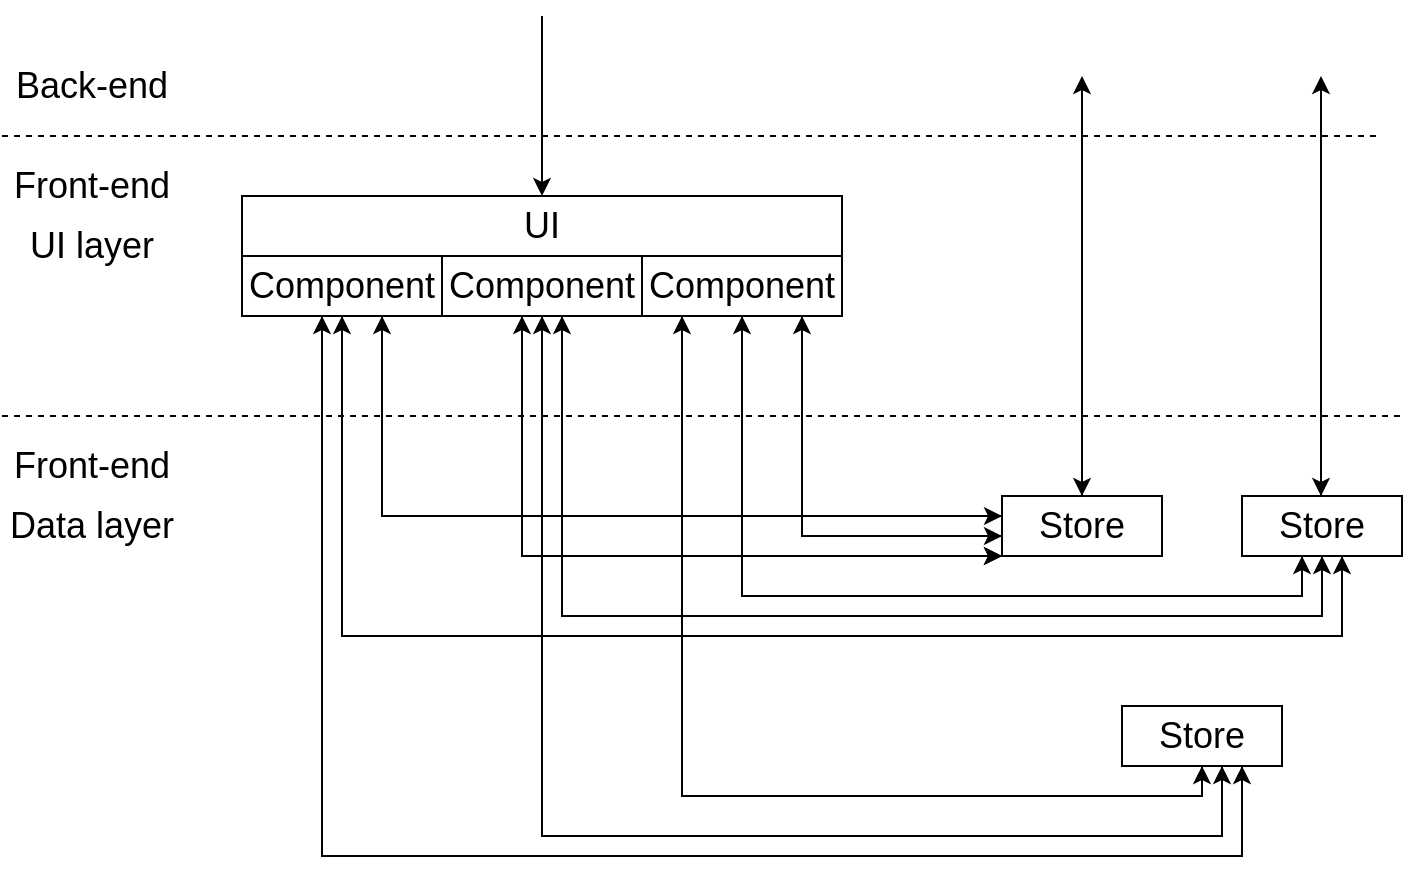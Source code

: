 <mxfile version="20.3.0" type="device"><diagram id="WWmHuTSvxTs2fTyWWiS5" name="Page-1"><mxGraphModel dx="981" dy="624" grid="1" gridSize="10" guides="1" tooltips="1" connect="1" arrows="1" fold="1" page="1" pageScale="1" pageWidth="850" pageHeight="1100" math="0" shadow="0"><root><mxCell id="0"/><mxCell id="1" parent="0"/><mxCell id="U5smv_vHdtkA6mjVoCkT-1" value="" style="endArrow=none;dashed=1;html=1;rounded=0;" parent="1" edge="1"><mxGeometry width="50" height="50" relative="1" as="geometry"><mxPoint x="140" y="250" as="sourcePoint"/><mxPoint x="830" y="250" as="targetPoint"/></mxGeometry></mxCell><mxCell id="U5smv_vHdtkA6mjVoCkT-2" value="Back-end" style="text;html=1;strokeColor=none;fillColor=none;align=center;verticalAlign=middle;whiteSpace=wrap;rounded=0;fontSize=18;" parent="1" vertex="1"><mxGeometry x="140" y="210" width="90" height="30" as="geometry"/></mxCell><mxCell id="U5smv_vHdtkA6mjVoCkT-4" value="" style="endArrow=classic;html=1;rounded=0;fontSize=18;" parent="1" target="U5smv_vHdtkA6mjVoCkT-6" edge="1"><mxGeometry width="50" height="50" relative="1" as="geometry"><mxPoint x="410" y="190" as="sourcePoint"/><mxPoint x="435" y="280" as="targetPoint"/></mxGeometry></mxCell><mxCell id="U5smv_vHdtkA6mjVoCkT-6" value="UI" style="rounded=0;whiteSpace=wrap;html=1;fontSize=18;" parent="1" vertex="1"><mxGeometry x="260" y="280" width="300" height="30" as="geometry"/></mxCell><mxCell id="U5smv_vHdtkA6mjVoCkT-9" value="Front-end" style="text;html=1;strokeColor=none;fillColor=none;align=center;verticalAlign=middle;whiteSpace=wrap;rounded=0;fontSize=18;" parent="1" vertex="1"><mxGeometry x="140" y="260" width="90" height="30" as="geometry"/></mxCell><mxCell id="l3m3ihCRVix5unINBIPQ-8" style="edgeStyle=orthogonalEdgeStyle;rounded=0;orthogonalLoop=1;jettySize=auto;html=1;" parent="1" edge="1"><mxGeometry relative="1" as="geometry"><mxPoint x="680" y="220" as="targetPoint"/><Array as="points"><mxPoint x="680" y="340"/><mxPoint x="680" y="340"/></Array><mxPoint x="680" y="430" as="sourcePoint"/></mxGeometry></mxCell><mxCell id="l3m3ihCRVix5unINBIPQ-4" value="" style="endArrow=none;dashed=1;html=1;rounded=0;" parent="1" edge="1"><mxGeometry width="50" height="50" relative="1" as="geometry"><mxPoint x="140" y="390" as="sourcePoint"/><mxPoint x="840" y="390" as="targetPoint"/></mxGeometry></mxCell><mxCell id="l3m3ihCRVix5unINBIPQ-9" style="edgeStyle=orthogonalEdgeStyle;rounded=0;orthogonalLoop=1;jettySize=auto;html=1;" parent="1" edge="1"><mxGeometry relative="1" as="geometry"><mxPoint x="680" y="430" as="targetPoint"/><mxPoint x="680" y="240" as="sourcePoint"/><Array as="points"><mxPoint x="680" y="240"/></Array></mxGeometry></mxCell><mxCell id="iDtpndBPE8QMNVC3PvXf-18" style="edgeStyle=orthogonalEdgeStyle;rounded=0;orthogonalLoop=1;jettySize=auto;html=1;" parent="1" source="l3m3ihCRVix5unINBIPQ-14" target="iDtpndBPE8QMNVC3PvXf-14" edge="1"><mxGeometry relative="1" as="geometry"><Array as="points"><mxPoint x="330" y="440"/></Array></mxGeometry></mxCell><mxCell id="yu06fLsL27g3tvefPh7O-12" style="edgeStyle=orthogonalEdgeStyle;rounded=0;orthogonalLoop=1;jettySize=auto;html=1;" edge="1" parent="1" source="l3m3ihCRVix5unINBIPQ-14" target="yu06fLsL27g3tvefPh7O-6"><mxGeometry relative="1" as="geometry"><Array as="points"><mxPoint x="300" y="610"/><mxPoint x="760" y="610"/></Array></mxGeometry></mxCell><mxCell id="yu06fLsL27g3tvefPh7O-27" style="edgeStyle=orthogonalEdgeStyle;rounded=0;orthogonalLoop=1;jettySize=auto;html=1;" edge="1" parent="1" source="l3m3ihCRVix5unINBIPQ-14" target="iDtpndBPE8QMNVC3PvXf-17"><mxGeometry relative="1" as="geometry"><Array as="points"><mxPoint x="310" y="500"/><mxPoint x="810" y="500"/></Array></mxGeometry></mxCell><mxCell id="l3m3ihCRVix5unINBIPQ-14" value="Component" style="rounded=0;whiteSpace=wrap;html=1;fontSize=18;" parent="1" vertex="1"><mxGeometry x="260" y="310" width="100" height="30" as="geometry"/></mxCell><mxCell id="iDtpndBPE8QMNVC3PvXf-19" style="edgeStyle=orthogonalEdgeStyle;rounded=0;orthogonalLoop=1;jettySize=auto;html=1;" parent="1" source="l3m3ihCRVix5unINBIPQ-16" target="iDtpndBPE8QMNVC3PvXf-14" edge="1"><mxGeometry relative="1" as="geometry"><Array as="points"><mxPoint x="400" y="460"/></Array></mxGeometry></mxCell><mxCell id="yu06fLsL27g3tvefPh7O-11" style="edgeStyle=orthogonalEdgeStyle;rounded=0;orthogonalLoop=1;jettySize=auto;html=1;" edge="1" parent="1" source="l3m3ihCRVix5unINBIPQ-16" target="yu06fLsL27g3tvefPh7O-6"><mxGeometry relative="1" as="geometry"><Array as="points"><mxPoint x="410" y="600"/><mxPoint x="750" y="600"/></Array></mxGeometry></mxCell><mxCell id="yu06fLsL27g3tvefPh7O-18" style="edgeStyle=orthogonalEdgeStyle;rounded=0;orthogonalLoop=1;jettySize=auto;html=1;" edge="1" parent="1" source="l3m3ihCRVix5unINBIPQ-16" target="iDtpndBPE8QMNVC3PvXf-14"><mxGeometry relative="1" as="geometry"><Array as="points"><mxPoint x="400" y="460"/></Array></mxGeometry></mxCell><mxCell id="yu06fLsL27g3tvefPh7O-25" style="edgeStyle=orthogonalEdgeStyle;rounded=0;orthogonalLoop=1;jettySize=auto;html=1;" edge="1" parent="1" source="l3m3ihCRVix5unINBIPQ-16" target="iDtpndBPE8QMNVC3PvXf-17"><mxGeometry relative="1" as="geometry"><Array as="points"><mxPoint x="420" y="490"/><mxPoint x="800" y="490"/></Array></mxGeometry></mxCell><mxCell id="l3m3ihCRVix5unINBIPQ-16" value="Component" style="rounded=0;whiteSpace=wrap;html=1;fontSize=18;" parent="1" vertex="1"><mxGeometry x="360" y="310" width="100" height="30" as="geometry"/></mxCell><mxCell id="iDtpndBPE8QMNVC3PvXf-23" style="edgeStyle=orthogonalEdgeStyle;rounded=0;orthogonalLoop=1;jettySize=auto;html=1;" parent="1" source="l3m3ihCRVix5unINBIPQ-17" target="iDtpndBPE8QMNVC3PvXf-17" edge="1"><mxGeometry relative="1" as="geometry"><Array as="points"><mxPoint x="510" y="480"/><mxPoint x="790" y="480"/></Array></mxGeometry></mxCell><mxCell id="yu06fLsL27g3tvefPh7O-10" style="edgeStyle=orthogonalEdgeStyle;rounded=0;orthogonalLoop=1;jettySize=auto;html=1;entryX=0.5;entryY=1;entryDx=0;entryDy=0;" edge="1" parent="1" source="l3m3ihCRVix5unINBIPQ-17" target="yu06fLsL27g3tvefPh7O-6"><mxGeometry relative="1" as="geometry"><Array as="points"><mxPoint x="480" y="580"/><mxPoint x="740" y="580"/></Array></mxGeometry></mxCell><mxCell id="yu06fLsL27g3tvefPh7O-19" style="edgeStyle=orthogonalEdgeStyle;rounded=0;orthogonalLoop=1;jettySize=auto;html=1;" edge="1" parent="1" source="l3m3ihCRVix5unINBIPQ-17" target="iDtpndBPE8QMNVC3PvXf-14"><mxGeometry relative="1" as="geometry"><Array as="points"><mxPoint x="540" y="450"/></Array></mxGeometry></mxCell><mxCell id="l3m3ihCRVix5unINBIPQ-17" value="Component" style="rounded=0;whiteSpace=wrap;html=1;fontSize=18;" parent="1" vertex="1"><mxGeometry x="460" y="310" width="100" height="30" as="geometry"/></mxCell><mxCell id="l3m3ihCRVix5unINBIPQ-25" value="UI layer" style="text;html=1;strokeColor=none;fillColor=none;align=center;verticalAlign=middle;whiteSpace=wrap;rounded=0;fontSize=18;" parent="1" vertex="1"><mxGeometry x="140" y="290" width="90" height="30" as="geometry"/></mxCell><mxCell id="l3m3ihCRVix5unINBIPQ-26" value="Data layer" style="text;html=1;strokeColor=none;fillColor=none;align=center;verticalAlign=middle;whiteSpace=wrap;rounded=0;fontSize=18;" parent="1" vertex="1"><mxGeometry x="140" y="430" width="90" height="30" as="geometry"/></mxCell><mxCell id="l3m3ihCRVix5unINBIPQ-27" value="Front-end" style="text;html=1;strokeColor=none;fillColor=none;align=center;verticalAlign=middle;whiteSpace=wrap;rounded=0;fontSize=18;" parent="1" vertex="1"><mxGeometry x="140" y="400" width="90" height="30" as="geometry"/></mxCell><mxCell id="yu06fLsL27g3tvefPh7O-3" style="edgeStyle=orthogonalEdgeStyle;rounded=0;orthogonalLoop=1;jettySize=auto;html=1;" edge="1" parent="1" source="iDtpndBPE8QMNVC3PvXf-14" target="l3m3ihCRVix5unINBIPQ-14"><mxGeometry relative="1" as="geometry"><Array as="points"><mxPoint x="330" y="440"/></Array></mxGeometry></mxCell><mxCell id="yu06fLsL27g3tvefPh7O-4" style="edgeStyle=orthogonalEdgeStyle;rounded=0;orthogonalLoop=1;jettySize=auto;html=1;" edge="1" parent="1" source="iDtpndBPE8QMNVC3PvXf-14" target="l3m3ihCRVix5unINBIPQ-16"><mxGeometry relative="1" as="geometry"><Array as="points"><mxPoint x="400" y="460"/></Array></mxGeometry></mxCell><mxCell id="yu06fLsL27g3tvefPh7O-20" style="edgeStyle=orthogonalEdgeStyle;rounded=0;orthogonalLoop=1;jettySize=auto;html=1;" edge="1" parent="1" source="iDtpndBPE8QMNVC3PvXf-14" target="l3m3ihCRVix5unINBIPQ-17"><mxGeometry relative="1" as="geometry"><Array as="points"><mxPoint x="540" y="450"/></Array></mxGeometry></mxCell><mxCell id="iDtpndBPE8QMNVC3PvXf-14" value="Store" style="rounded=0;whiteSpace=wrap;html=1;fontSize=18;" parent="1" vertex="1"><mxGeometry x="640" y="430" width="80" height="30" as="geometry"/></mxCell><mxCell id="yu06fLsL27g3tvefPh7O-5" style="edgeStyle=orthogonalEdgeStyle;rounded=0;orthogonalLoop=1;jettySize=auto;html=1;entryX=0.5;entryY=1;entryDx=0;entryDy=0;" edge="1" parent="1" source="iDtpndBPE8QMNVC3PvXf-17" target="l3m3ihCRVix5unINBIPQ-17"><mxGeometry relative="1" as="geometry"><Array as="points"><mxPoint x="790" y="480"/><mxPoint x="510" y="480"/></Array></mxGeometry></mxCell><mxCell id="yu06fLsL27g3tvefPh7O-24" style="edgeStyle=orthogonalEdgeStyle;rounded=0;orthogonalLoop=1;jettySize=auto;html=1;" edge="1" parent="1" source="iDtpndBPE8QMNVC3PvXf-17" target="l3m3ihCRVix5unINBIPQ-16"><mxGeometry relative="1" as="geometry"><Array as="points"><mxPoint x="800" y="490"/><mxPoint x="420" y="490"/></Array></mxGeometry></mxCell><mxCell id="yu06fLsL27g3tvefPh7O-26" style="edgeStyle=orthogonalEdgeStyle;rounded=0;orthogonalLoop=1;jettySize=auto;html=1;" edge="1" parent="1" source="iDtpndBPE8QMNVC3PvXf-17" target="l3m3ihCRVix5unINBIPQ-14"><mxGeometry relative="1" as="geometry"><Array as="points"><mxPoint x="810" y="500"/><mxPoint x="310" y="500"/></Array></mxGeometry></mxCell><mxCell id="iDtpndBPE8QMNVC3PvXf-17" value="Store" style="rounded=0;whiteSpace=wrap;html=1;fontSize=18;" parent="1" vertex="1"><mxGeometry x="760" y="430" width="80" height="30" as="geometry"/></mxCell><mxCell id="iDtpndBPE8QMNVC3PvXf-24" style="edgeStyle=orthogonalEdgeStyle;rounded=0;orthogonalLoop=1;jettySize=auto;html=1;" parent="1" edge="1"><mxGeometry relative="1" as="geometry"><mxPoint x="799.5" y="220" as="targetPoint"/><Array as="points"><mxPoint x="799.5" y="340"/><mxPoint x="799.5" y="340"/></Array><mxPoint x="799.5" y="430" as="sourcePoint"/></mxGeometry></mxCell><mxCell id="iDtpndBPE8QMNVC3PvXf-25" style="edgeStyle=orthogonalEdgeStyle;rounded=0;orthogonalLoop=1;jettySize=auto;html=1;" parent="1" edge="1"><mxGeometry relative="1" as="geometry"><mxPoint x="799.5" y="430" as="targetPoint"/><mxPoint x="799.5" y="240" as="sourcePoint"/><Array as="points"><mxPoint x="799.5" y="240"/></Array></mxGeometry></mxCell><mxCell id="yu06fLsL27g3tvefPh7O-13" style="edgeStyle=orthogonalEdgeStyle;rounded=0;orthogonalLoop=1;jettySize=auto;html=1;" edge="1" parent="1" source="yu06fLsL27g3tvefPh7O-6" target="l3m3ihCRVix5unINBIPQ-17"><mxGeometry relative="1" as="geometry"><Array as="points"><mxPoint x="740" y="580"/><mxPoint x="480" y="580"/></Array></mxGeometry></mxCell><mxCell id="yu06fLsL27g3tvefPh7O-23" style="edgeStyle=orthogonalEdgeStyle;rounded=0;orthogonalLoop=1;jettySize=auto;html=1;" edge="1" parent="1" source="yu06fLsL27g3tvefPh7O-6" target="l3m3ihCRVix5unINBIPQ-16"><mxGeometry relative="1" as="geometry"><Array as="points"><mxPoint x="750" y="600"/><mxPoint x="410" y="600"/></Array></mxGeometry></mxCell><mxCell id="yu06fLsL27g3tvefPh7O-28" style="edgeStyle=orthogonalEdgeStyle;rounded=0;orthogonalLoop=1;jettySize=auto;html=1;" edge="1" parent="1" source="yu06fLsL27g3tvefPh7O-6" target="l3m3ihCRVix5unINBIPQ-14"><mxGeometry relative="1" as="geometry"><Array as="points"><mxPoint x="760" y="610"/><mxPoint x="300" y="610"/></Array></mxGeometry></mxCell><mxCell id="yu06fLsL27g3tvefPh7O-6" value="Store" style="rounded=0;whiteSpace=wrap;html=1;fontSize=18;" vertex="1" parent="1"><mxGeometry x="700" y="535" width="80" height="30" as="geometry"/></mxCell></root></mxGraphModel></diagram></mxfile>